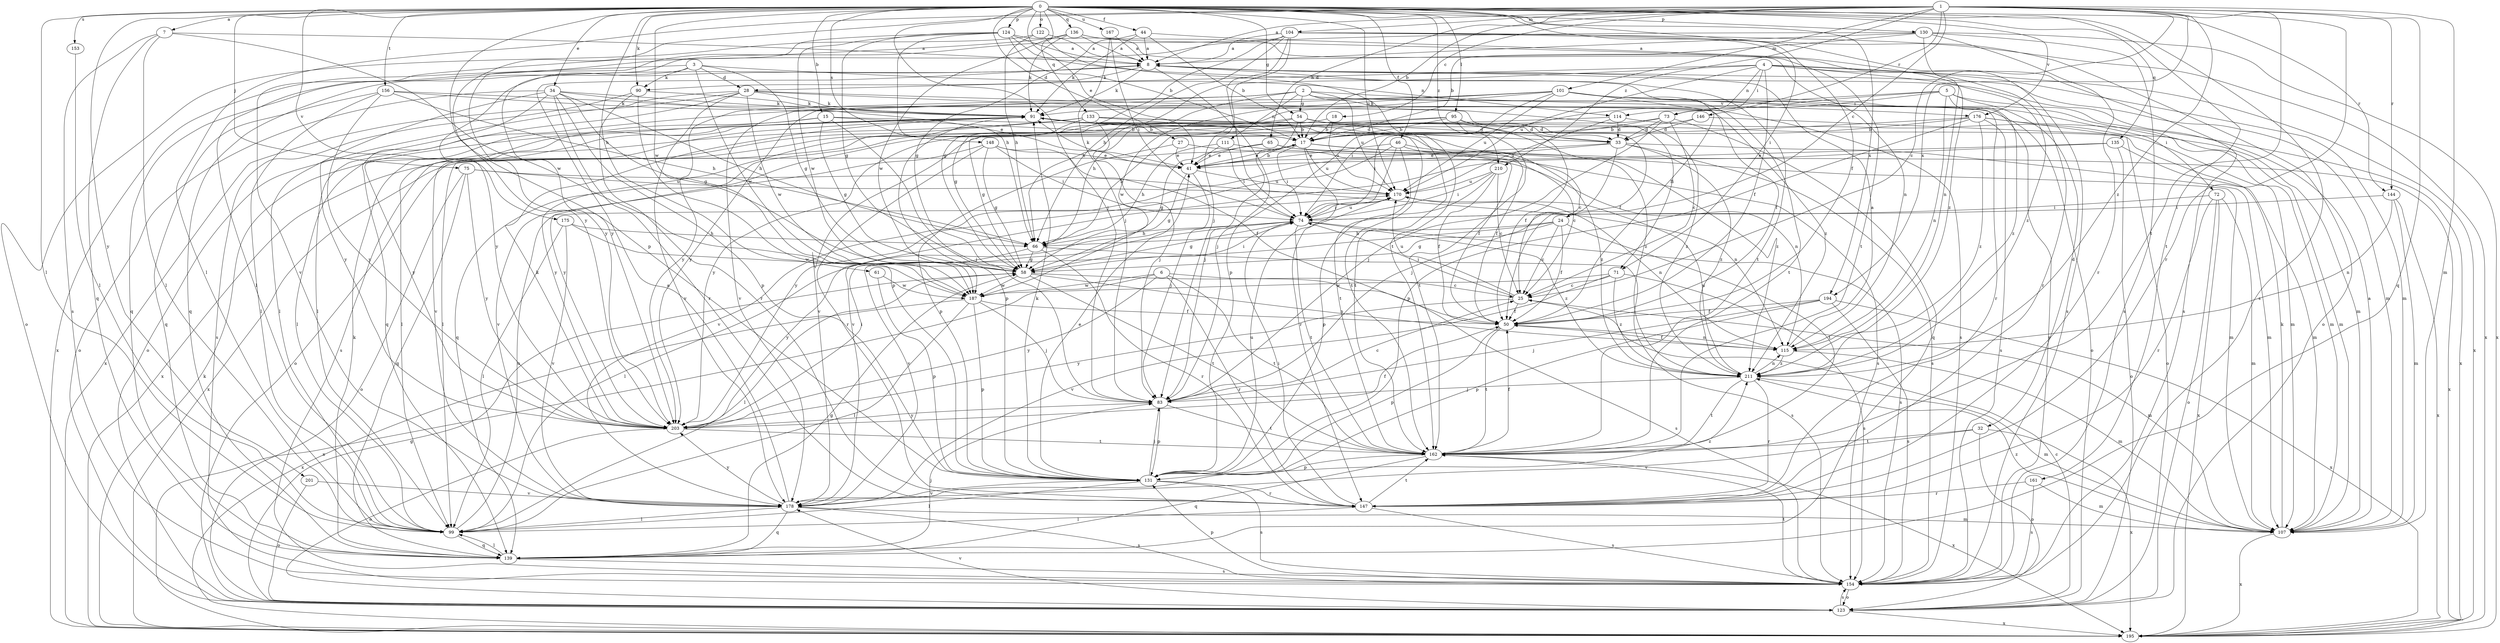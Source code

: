 strict digraph  {
0;
1;
2;
3;
4;
5;
6;
7;
8;
15;
17;
18;
24;
25;
27;
28;
32;
33;
34;
41;
44;
46;
50;
54;
58;
61;
65;
66;
71;
72;
73;
74;
75;
83;
90;
91;
95;
99;
101;
104;
107;
111;
114;
115;
122;
123;
124;
130;
131;
133;
135;
136;
139;
144;
146;
147;
148;
153;
154;
156;
161;
162;
167;
170;
175;
176;
178;
187;
194;
195;
201;
203;
210;
211;
0 -> 7  [label=a];
0 -> 15  [label=b];
0 -> 27  [label=d];
0 -> 34  [label=e];
0 -> 41  [label=e];
0 -> 44  [label=f];
0 -> 46  [label=f];
0 -> 50  [label=f];
0 -> 54  [label=g];
0 -> 61  [label=h];
0 -> 71  [label=i];
0 -> 75  [label=j];
0 -> 83  [label=j];
0 -> 90  [label=k];
0 -> 95  [label=l];
0 -> 99  [label=l];
0 -> 122  [label=o];
0 -> 124  [label=p];
0 -> 130  [label=p];
0 -> 131  [label=p];
0 -> 133  [label=q];
0 -> 135  [label=q];
0 -> 136  [label=q];
0 -> 144  [label=r];
0 -> 148  [label=s];
0 -> 153  [label=s];
0 -> 154  [label=s];
0 -> 156  [label=t];
0 -> 161  [label=t];
0 -> 167  [label=u];
0 -> 170  [label=u];
0 -> 175  [label=v];
0 -> 176  [label=v];
0 -> 187  [label=w];
0 -> 194  [label=x];
0 -> 201  [label=y];
0 -> 210  [label=z];
1 -> 8  [label=a];
1 -> 17  [label=b];
1 -> 18  [label=c];
1 -> 24  [label=c];
1 -> 25  [label=c];
1 -> 65  [label=h];
1 -> 99  [label=l];
1 -> 101  [label=m];
1 -> 104  [label=m];
1 -> 107  [label=m];
1 -> 139  [label=q];
1 -> 144  [label=r];
1 -> 146  [label=r];
1 -> 147  [label=r];
1 -> 162  [label=t];
1 -> 194  [label=x];
1 -> 203  [label=y];
1 -> 210  [label=z];
1 -> 211  [label=z];
2 -> 54  [label=g];
2 -> 66  [label=h];
2 -> 71  [label=i];
2 -> 72  [label=i];
2 -> 111  [label=n];
2 -> 123  [label=o];
2 -> 170  [label=u];
2 -> 176  [label=v];
2 -> 178  [label=v];
2 -> 203  [label=y];
3 -> 28  [label=d];
3 -> 58  [label=g];
3 -> 90  [label=k];
3 -> 114  [label=n];
3 -> 139  [label=q];
3 -> 187  [label=w];
3 -> 195  [label=x];
4 -> 28  [label=d];
4 -> 50  [label=f];
4 -> 66  [label=h];
4 -> 73  [label=i];
4 -> 107  [label=m];
4 -> 114  [label=n];
4 -> 147  [label=r];
4 -> 170  [label=u];
4 -> 195  [label=x];
4 -> 211  [label=z];
5 -> 32  [label=d];
5 -> 58  [label=g];
5 -> 73  [label=i];
5 -> 74  [label=i];
5 -> 115  [label=n];
5 -> 195  [label=x];
5 -> 211  [label=z];
6 -> 147  [label=r];
6 -> 154  [label=s];
6 -> 162  [label=t];
6 -> 187  [label=w];
6 -> 195  [label=x];
6 -> 203  [label=y];
7 -> 8  [label=a];
7 -> 99  [label=l];
7 -> 139  [label=q];
7 -> 154  [label=s];
7 -> 187  [label=w];
8 -> 90  [label=k];
8 -> 91  [label=k];
8 -> 107  [label=m];
8 -> 131  [label=p];
8 -> 139  [label=q];
8 -> 162  [label=t];
8 -> 203  [label=y];
15 -> 17  [label=b];
15 -> 33  [label=d];
15 -> 58  [label=g];
15 -> 83  [label=j];
15 -> 99  [label=l];
15 -> 203  [label=y];
17 -> 41  [label=e];
17 -> 74  [label=i];
17 -> 107  [label=m];
17 -> 147  [label=r];
17 -> 154  [label=s];
17 -> 170  [label=u];
17 -> 195  [label=x];
18 -> 17  [label=b];
18 -> 99  [label=l];
18 -> 170  [label=u];
24 -> 25  [label=c];
24 -> 50  [label=f];
24 -> 58  [label=g];
24 -> 66  [label=h];
24 -> 162  [label=t];
24 -> 178  [label=v];
25 -> 50  [label=f];
25 -> 74  [label=i];
25 -> 107  [label=m];
25 -> 170  [label=u];
25 -> 203  [label=y];
27 -> 41  [label=e];
27 -> 115  [label=n];
27 -> 131  [label=p];
28 -> 91  [label=k];
28 -> 123  [label=o];
28 -> 139  [label=q];
28 -> 154  [label=s];
28 -> 178  [label=v];
28 -> 187  [label=w];
28 -> 195  [label=x];
28 -> 211  [label=z];
32 -> 123  [label=o];
32 -> 162  [label=t];
32 -> 178  [label=v];
32 -> 195  [label=x];
33 -> 41  [label=e];
33 -> 83  [label=j];
33 -> 107  [label=m];
33 -> 154  [label=s];
33 -> 178  [label=v];
33 -> 211  [label=z];
34 -> 41  [label=e];
34 -> 58  [label=g];
34 -> 66  [label=h];
34 -> 91  [label=k];
34 -> 99  [label=l];
34 -> 123  [label=o];
34 -> 131  [label=p];
34 -> 147  [label=r];
34 -> 203  [label=y];
41 -> 17  [label=b];
41 -> 58  [label=g];
41 -> 83  [label=j];
41 -> 91  [label=k];
41 -> 170  [label=u];
44 -> 8  [label=a];
44 -> 17  [label=b];
44 -> 58  [label=g];
44 -> 91  [label=k];
44 -> 211  [label=z];
46 -> 41  [label=e];
46 -> 50  [label=f];
46 -> 74  [label=i];
46 -> 162  [label=t];
46 -> 203  [label=y];
46 -> 211  [label=z];
50 -> 115  [label=n];
50 -> 131  [label=p];
50 -> 162  [label=t];
54 -> 17  [label=b];
54 -> 58  [label=g];
54 -> 83  [label=j];
54 -> 123  [label=o];
54 -> 162  [label=t];
54 -> 211  [label=z];
58 -> 25  [label=c];
58 -> 74  [label=i];
58 -> 99  [label=l];
58 -> 115  [label=n];
58 -> 162  [label=t];
58 -> 187  [label=w];
61 -> 131  [label=p];
61 -> 187  [label=w];
65 -> 25  [label=c];
65 -> 41  [label=e];
65 -> 58  [label=g];
65 -> 195  [label=x];
66 -> 58  [label=g];
66 -> 147  [label=r];
66 -> 154  [label=s];
66 -> 203  [label=y];
71 -> 25  [label=c];
71 -> 154  [label=s];
71 -> 178  [label=v];
71 -> 187  [label=w];
71 -> 211  [label=z];
72 -> 74  [label=i];
72 -> 107  [label=m];
72 -> 123  [label=o];
72 -> 147  [label=r];
72 -> 195  [label=x];
73 -> 25  [label=c];
73 -> 33  [label=d];
73 -> 74  [label=i];
73 -> 83  [label=j];
73 -> 139  [label=q];
73 -> 203  [label=y];
74 -> 58  [label=g];
74 -> 66  [label=h];
74 -> 99  [label=l];
74 -> 154  [label=s];
74 -> 162  [label=t];
74 -> 170  [label=u];
74 -> 211  [label=z];
75 -> 115  [label=n];
75 -> 123  [label=o];
75 -> 139  [label=q];
75 -> 170  [label=u];
75 -> 203  [label=y];
83 -> 25  [label=c];
83 -> 131  [label=p];
83 -> 162  [label=t];
83 -> 203  [label=y];
90 -> 91  [label=k];
90 -> 131  [label=p];
90 -> 147  [label=r];
90 -> 154  [label=s];
91 -> 17  [label=b];
91 -> 25  [label=c];
91 -> 33  [label=d];
91 -> 99  [label=l];
91 -> 131  [label=p];
91 -> 178  [label=v];
91 -> 211  [label=z];
95 -> 17  [label=b];
95 -> 33  [label=d];
95 -> 50  [label=f];
95 -> 66  [label=h];
95 -> 162  [label=t];
95 -> 203  [label=y];
99 -> 139  [label=q];
99 -> 170  [label=u];
101 -> 50  [label=f];
101 -> 83  [label=j];
101 -> 91  [label=k];
101 -> 99  [label=l];
101 -> 107  [label=m];
101 -> 147  [label=r];
101 -> 154  [label=s];
101 -> 162  [label=t];
101 -> 170  [label=u];
101 -> 187  [label=w];
101 -> 203  [label=y];
104 -> 8  [label=a];
104 -> 58  [label=g];
104 -> 66  [label=h];
104 -> 74  [label=i];
104 -> 83  [label=j];
104 -> 123  [label=o];
104 -> 154  [label=s];
104 -> 195  [label=x];
104 -> 203  [label=y];
107 -> 8  [label=a];
107 -> 91  [label=k];
107 -> 195  [label=x];
107 -> 211  [label=z];
111 -> 41  [label=e];
111 -> 50  [label=f];
111 -> 66  [label=h];
111 -> 74  [label=i];
114 -> 33  [label=d];
114 -> 107  [label=m];
114 -> 139  [label=q];
114 -> 170  [label=u];
115 -> 8  [label=a];
115 -> 50  [label=f];
115 -> 107  [label=m];
115 -> 211  [label=z];
122 -> 8  [label=a];
122 -> 66  [label=h];
122 -> 123  [label=o];
122 -> 162  [label=t];
123 -> 25  [label=c];
123 -> 58  [label=g];
123 -> 154  [label=s];
123 -> 178  [label=v];
123 -> 195  [label=x];
124 -> 8  [label=a];
124 -> 17  [label=b];
124 -> 50  [label=f];
124 -> 58  [label=g];
124 -> 66  [label=h];
124 -> 115  [label=n];
124 -> 178  [label=v];
124 -> 187  [label=w];
130 -> 8  [label=a];
130 -> 17  [label=b];
130 -> 99  [label=l];
130 -> 115  [label=n];
130 -> 147  [label=r];
130 -> 154  [label=s];
130 -> 195  [label=x];
131 -> 41  [label=e];
131 -> 83  [label=j];
131 -> 91  [label=k];
131 -> 99  [label=l];
131 -> 147  [label=r];
131 -> 154  [label=s];
131 -> 170  [label=u];
131 -> 178  [label=v];
133 -> 33  [label=d];
133 -> 83  [label=j];
133 -> 154  [label=s];
133 -> 162  [label=t];
133 -> 195  [label=x];
133 -> 203  [label=y];
133 -> 211  [label=z];
135 -> 41  [label=e];
135 -> 107  [label=m];
135 -> 123  [label=o];
135 -> 178  [label=v];
136 -> 8  [label=a];
136 -> 91  [label=k];
136 -> 154  [label=s];
136 -> 162  [label=t];
136 -> 187  [label=w];
136 -> 203  [label=y];
139 -> 58  [label=g];
139 -> 83  [label=j];
139 -> 91  [label=k];
139 -> 99  [label=l];
139 -> 154  [label=s];
144 -> 74  [label=i];
144 -> 107  [label=m];
144 -> 115  [label=n];
144 -> 195  [label=x];
146 -> 17  [label=b];
146 -> 33  [label=d];
146 -> 107  [label=m];
147 -> 74  [label=i];
147 -> 99  [label=l];
147 -> 154  [label=s];
147 -> 162  [label=t];
148 -> 41  [label=e];
148 -> 50  [label=f];
148 -> 58  [label=g];
148 -> 74  [label=i];
148 -> 147  [label=r];
148 -> 178  [label=v];
153 -> 99  [label=l];
154 -> 123  [label=o];
154 -> 131  [label=p];
154 -> 162  [label=t];
156 -> 50  [label=f];
156 -> 66  [label=h];
156 -> 91  [label=k];
156 -> 99  [label=l];
156 -> 139  [label=q];
156 -> 203  [label=y];
161 -> 107  [label=m];
161 -> 147  [label=r];
161 -> 154  [label=s];
162 -> 50  [label=f];
162 -> 131  [label=p];
162 -> 139  [label=q];
162 -> 195  [label=x];
167 -> 8  [label=a];
167 -> 74  [label=i];
167 -> 83  [label=j];
170 -> 74  [label=i];
170 -> 115  [label=n];
175 -> 66  [label=h];
175 -> 99  [label=l];
175 -> 178  [label=v];
175 -> 187  [label=w];
176 -> 17  [label=b];
176 -> 107  [label=m];
176 -> 123  [label=o];
176 -> 131  [label=p];
176 -> 154  [label=s];
176 -> 178  [label=v];
176 -> 211  [label=z];
178 -> 8  [label=a];
178 -> 99  [label=l];
178 -> 107  [label=m];
178 -> 139  [label=q];
178 -> 154  [label=s];
178 -> 203  [label=y];
178 -> 211  [label=z];
187 -> 50  [label=f];
187 -> 83  [label=j];
187 -> 99  [label=l];
187 -> 131  [label=p];
187 -> 195  [label=x];
194 -> 50  [label=f];
194 -> 83  [label=j];
194 -> 131  [label=p];
194 -> 154  [label=s];
194 -> 195  [label=x];
195 -> 91  [label=k];
201 -> 123  [label=o];
201 -> 178  [label=v];
203 -> 50  [label=f];
203 -> 74  [label=i];
203 -> 91  [label=k];
203 -> 123  [label=o];
203 -> 162  [label=t];
210 -> 25  [label=c];
210 -> 50  [label=f];
210 -> 74  [label=i];
210 -> 131  [label=p];
210 -> 170  [label=u];
211 -> 83  [label=j];
211 -> 107  [label=m];
211 -> 115  [label=n];
211 -> 147  [label=r];
211 -> 162  [label=t];
211 -> 170  [label=u];
}
